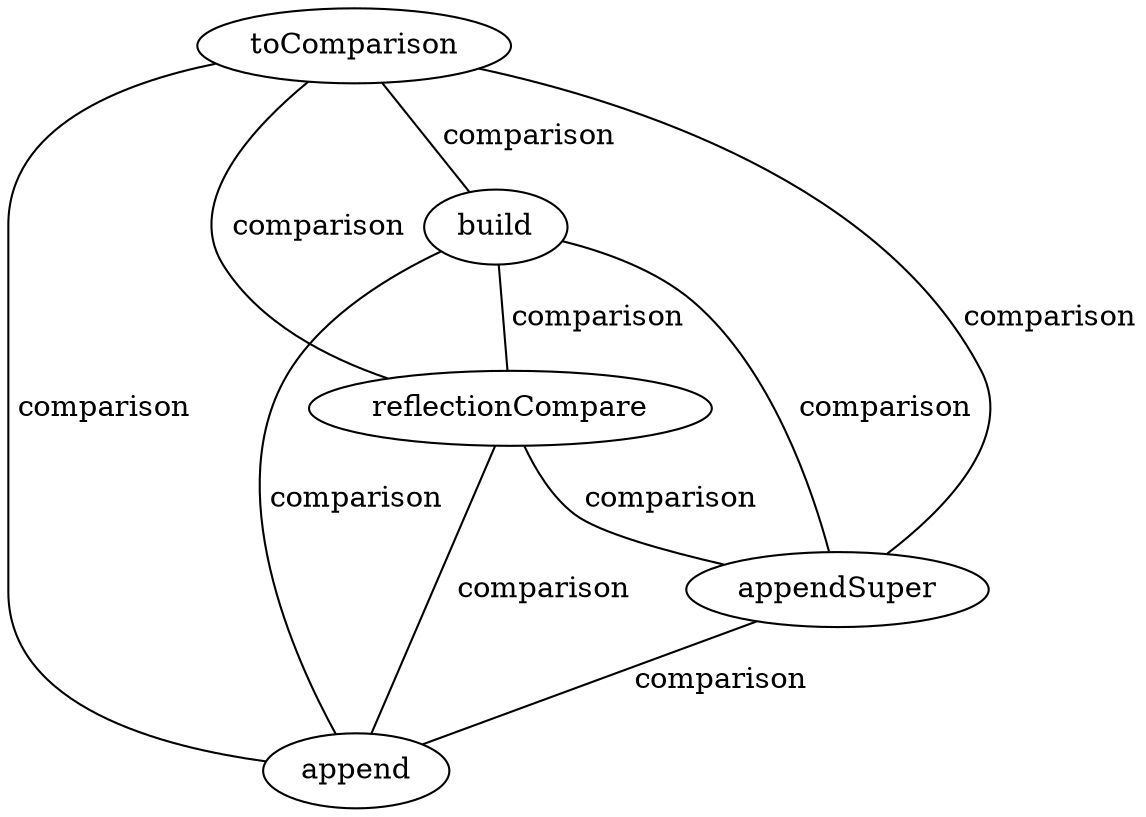 digraph G {
toComparison;
build;
reflectionCompare;
appendSuper;
append;
toComparison -> build [label=" comparison", dir=none];
toComparison -> reflectionCompare [label=" comparison", dir=none];
toComparison -> appendSuper [label=" comparison", dir=none];
toComparison -> append [label=" comparison", dir=none];
build -> reflectionCompare [label=" comparison", dir=none];
build -> appendSuper [label=" comparison", dir=none];
build -> append [label=" comparison", dir=none];
reflectionCompare -> appendSuper [label=" comparison", dir=none];
reflectionCompare -> append [label=" comparison", dir=none];
appendSuper -> append [label=" comparison", dir=none];
}